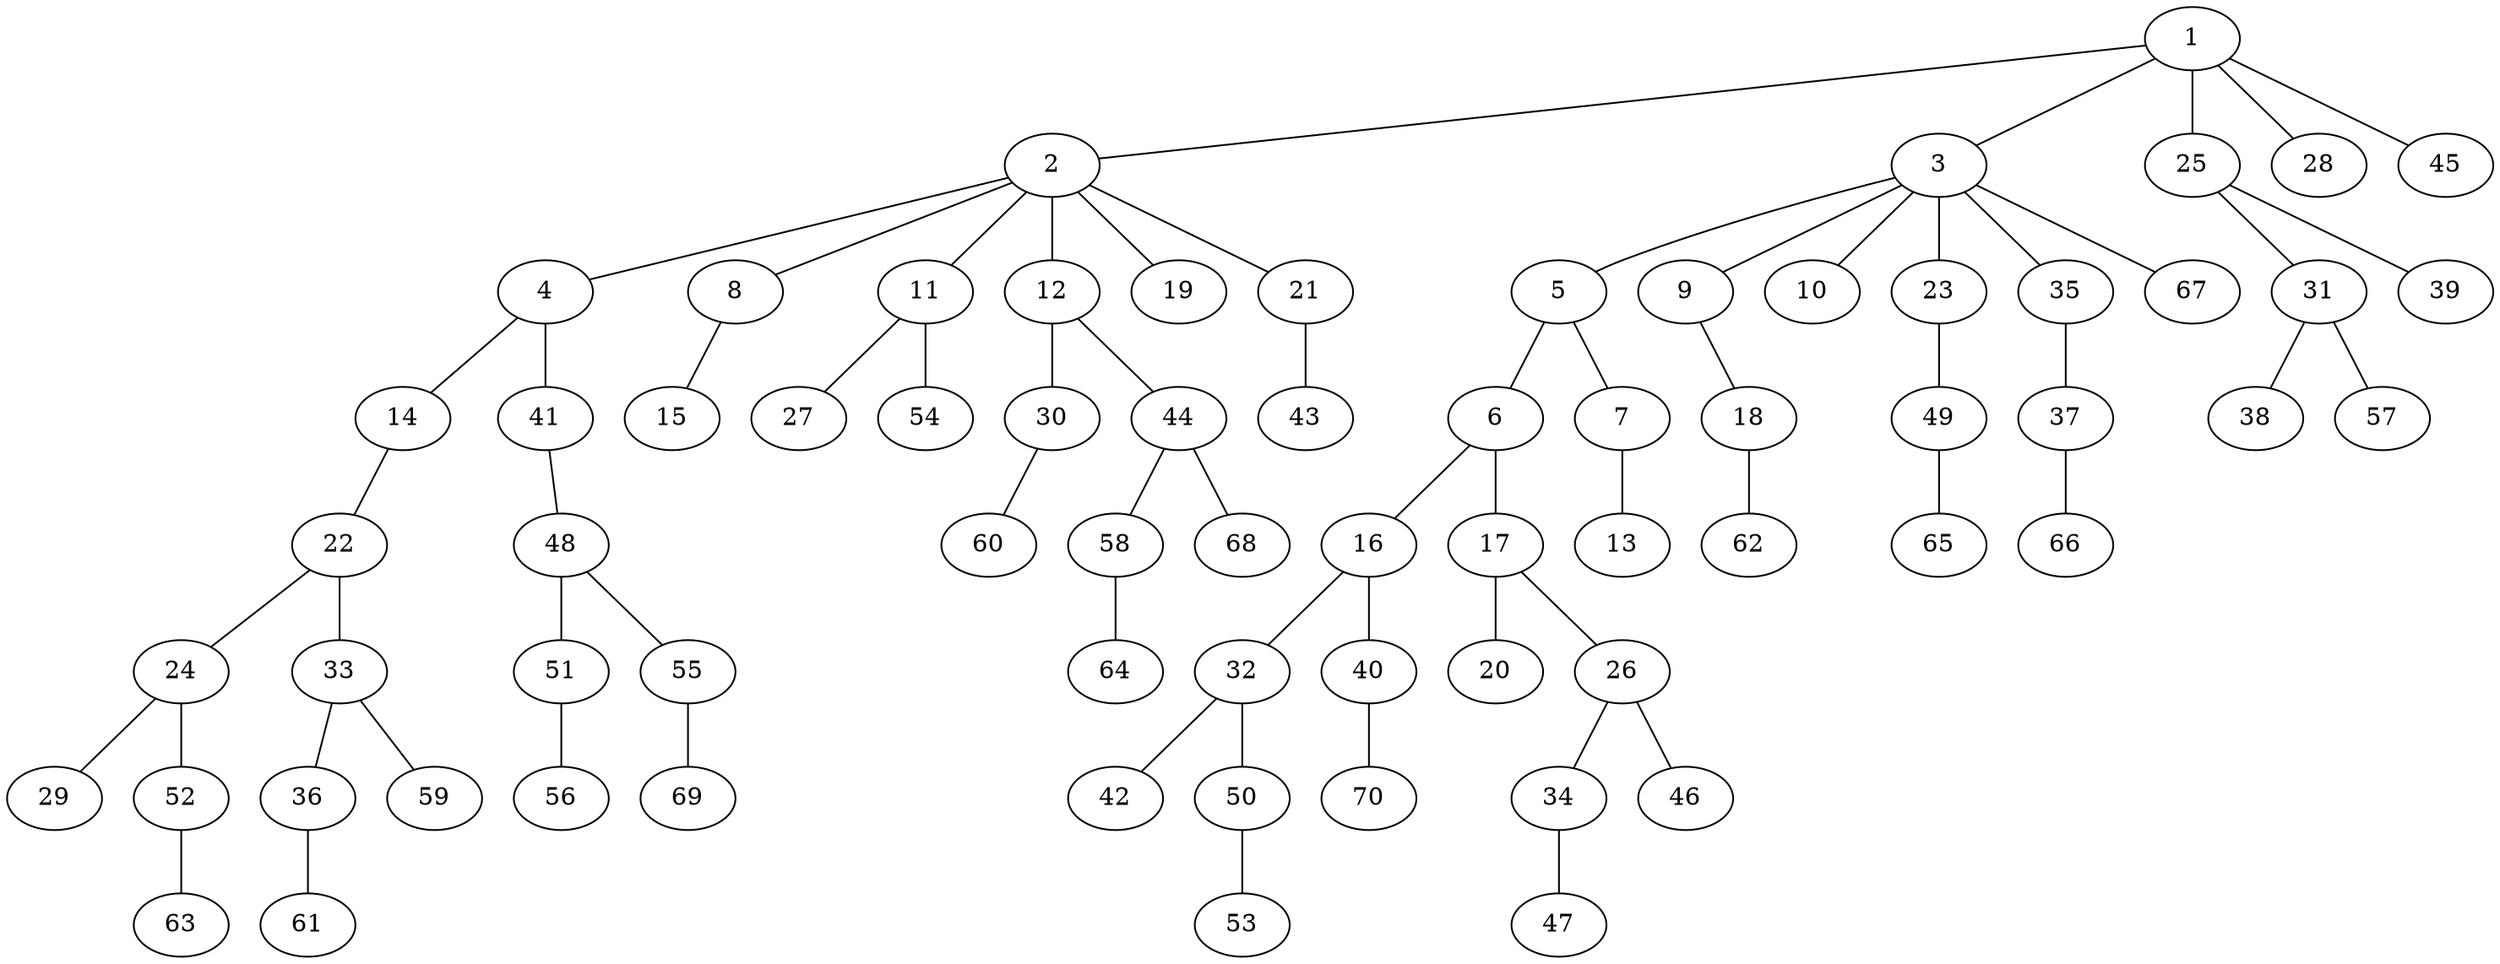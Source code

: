 graph graphname {1--2
1--3
1--25
1--28
1--45
2--4
2--8
2--11
2--12
2--19
2--21
3--5
3--9
3--10
3--23
3--35
3--67
4--14
4--41
5--6
5--7
6--16
6--17
7--13
8--15
9--18
11--27
11--54
12--30
12--44
14--22
16--32
16--40
17--20
17--26
18--62
21--43
22--24
22--33
23--49
24--29
24--52
25--31
25--39
26--34
26--46
30--60
31--38
31--57
32--42
32--50
33--36
33--59
34--47
35--37
36--61
37--66
40--70
41--48
44--58
44--68
48--51
48--55
49--65
50--53
51--56
52--63
55--69
58--64
}